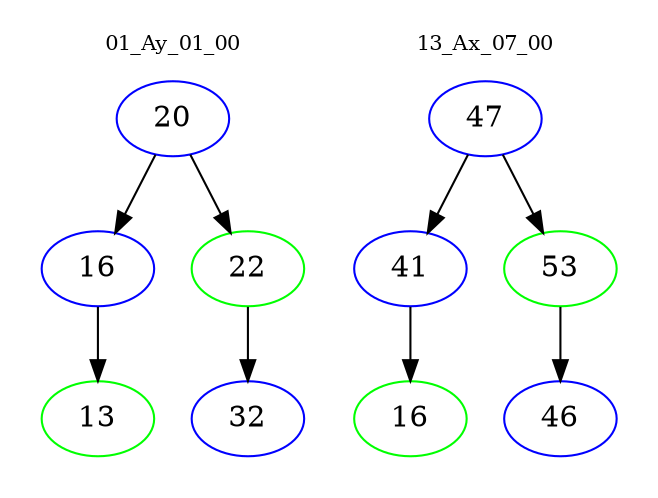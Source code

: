 digraph{
subgraph cluster_0 {
color = white
label = "01_Ay_01_00";
fontsize=10;
T0_20 [label="20", color="blue"]
T0_20 -> T0_16 [color="black"]
T0_16 [label="16", color="blue"]
T0_16 -> T0_13 [color="black"]
T0_13 [label="13", color="green"]
T0_20 -> T0_22 [color="black"]
T0_22 [label="22", color="green"]
T0_22 -> T0_32 [color="black"]
T0_32 [label="32", color="blue"]
}
subgraph cluster_1 {
color = white
label = "13_Ax_07_00";
fontsize=10;
T1_47 [label="47", color="blue"]
T1_47 -> T1_41 [color="black"]
T1_41 [label="41", color="blue"]
T1_41 -> T1_16 [color="black"]
T1_16 [label="16", color="green"]
T1_47 -> T1_53 [color="black"]
T1_53 [label="53", color="green"]
T1_53 -> T1_46 [color="black"]
T1_46 [label="46", color="blue"]
}
}
